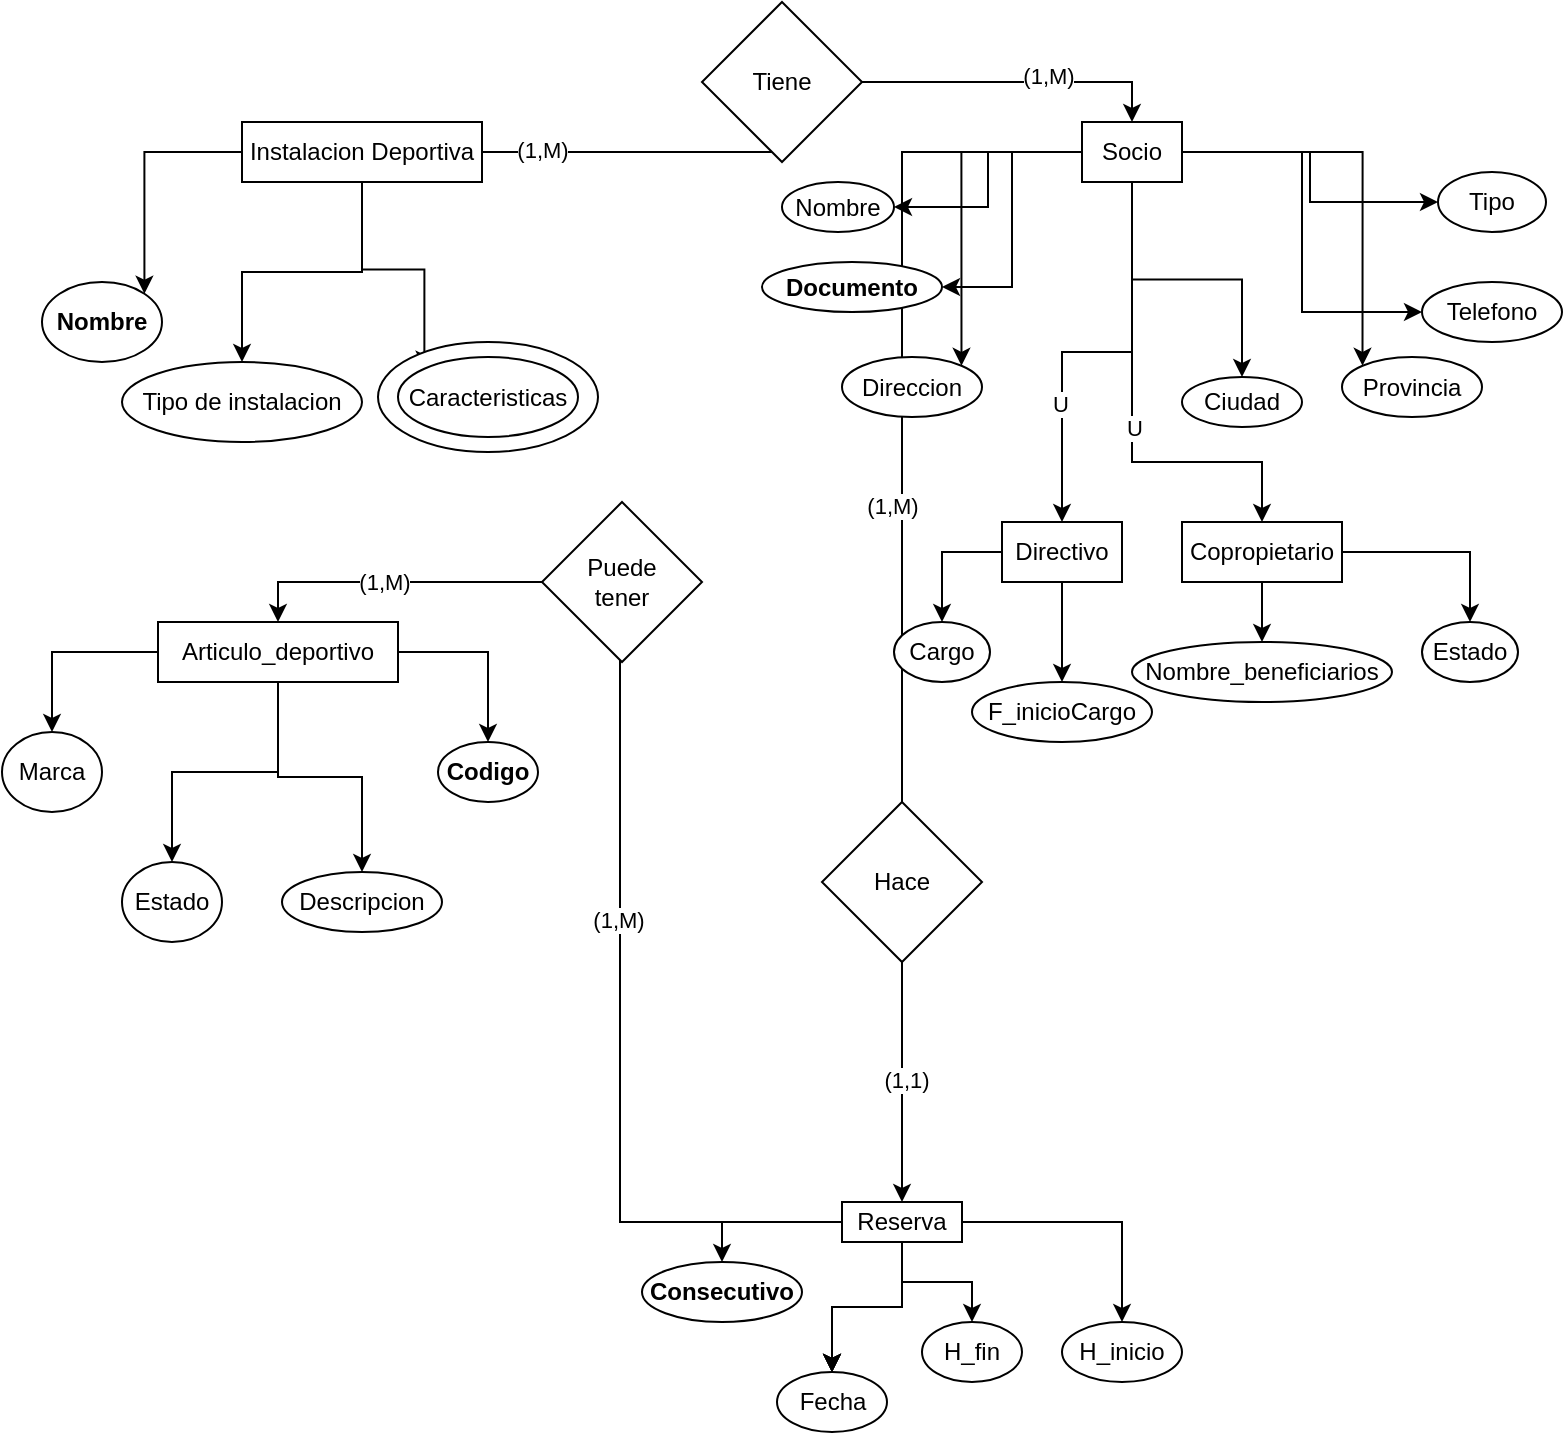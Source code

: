 <mxfile version="21.7.2" type="github">
  <diagram name="Página-1" id="hyoygEu00sJUBRQJcLb9">
    <mxGraphModel dx="982" dy="549" grid="1" gridSize="10" guides="1" tooltips="1" connect="1" arrows="1" fold="1" page="1" pageScale="1" pageWidth="827" pageHeight="1169" math="0" shadow="0">
      <root>
        <mxCell id="0" />
        <mxCell id="1" parent="0" />
        <mxCell id="QoFn2yfLO23CZvwwbxpm-6" style="edgeStyle=orthogonalEdgeStyle;rounded=0;orthogonalLoop=1;jettySize=auto;html=1;entryX=1;entryY=0;entryDx=0;entryDy=0;" edge="1" parent="1" source="QoFn2yfLO23CZvwwbxpm-1" target="QoFn2yfLO23CZvwwbxpm-2">
          <mxGeometry relative="1" as="geometry" />
        </mxCell>
        <mxCell id="QoFn2yfLO23CZvwwbxpm-7" style="edgeStyle=orthogonalEdgeStyle;rounded=0;orthogonalLoop=1;jettySize=auto;html=1;" edge="1" parent="1" source="QoFn2yfLO23CZvwwbxpm-1" target="QoFn2yfLO23CZvwwbxpm-3">
          <mxGeometry relative="1" as="geometry" />
        </mxCell>
        <mxCell id="QoFn2yfLO23CZvwwbxpm-8" style="edgeStyle=orthogonalEdgeStyle;rounded=0;orthogonalLoop=1;jettySize=auto;html=1;entryX=0;entryY=0;entryDx=0;entryDy=0;" edge="1" parent="1" source="QoFn2yfLO23CZvwwbxpm-1" target="QoFn2yfLO23CZvwwbxpm-4">
          <mxGeometry relative="1" as="geometry" />
        </mxCell>
        <mxCell id="QoFn2yfLO23CZvwwbxpm-24" style="edgeStyle=orthogonalEdgeStyle;rounded=0;orthogonalLoop=1;jettySize=auto;html=1;entryX=0.5;entryY=0;entryDx=0;entryDy=0;" edge="1" parent="1" source="QoFn2yfLO23CZvwwbxpm-1" target="QoFn2yfLO23CZvwwbxpm-9">
          <mxGeometry relative="1" as="geometry" />
        </mxCell>
        <mxCell id="QoFn2yfLO23CZvwwbxpm-26" value="(1,M)" style="edgeLabel;html=1;align=center;verticalAlign=middle;resizable=0;points=[];" vertex="1" connectable="0" parent="QoFn2yfLO23CZvwwbxpm-24">
          <mxGeometry x="0.673" y="3" relative="1" as="geometry">
            <mxPoint as="offset" />
          </mxGeometry>
        </mxCell>
        <mxCell id="QoFn2yfLO23CZvwwbxpm-27" value="(1,M)" style="edgeLabel;html=1;align=center;verticalAlign=middle;resizable=0;points=[];" vertex="1" connectable="0" parent="QoFn2yfLO23CZvwwbxpm-24">
          <mxGeometry x="-0.844" y="1" relative="1" as="geometry">
            <mxPoint as="offset" />
          </mxGeometry>
        </mxCell>
        <mxCell id="QoFn2yfLO23CZvwwbxpm-1" value="Instalacion Deportiva" style="rounded=0;whiteSpace=wrap;html=1;" vertex="1" parent="1">
          <mxGeometry x="130" y="90" width="120" height="30" as="geometry" />
        </mxCell>
        <mxCell id="QoFn2yfLO23CZvwwbxpm-2" value="&lt;b&gt;Nombre&lt;/b&gt;" style="ellipse;whiteSpace=wrap;html=1;" vertex="1" parent="1">
          <mxGeometry x="30" y="170" width="60" height="40" as="geometry" />
        </mxCell>
        <mxCell id="QoFn2yfLO23CZvwwbxpm-3" value="Tipo de instalacion" style="ellipse;whiteSpace=wrap;html=1;" vertex="1" parent="1">
          <mxGeometry x="70" y="210" width="120" height="40" as="geometry" />
        </mxCell>
        <mxCell id="QoFn2yfLO23CZvwwbxpm-5" value="" style="ellipse;whiteSpace=wrap;html=1;" vertex="1" parent="1">
          <mxGeometry x="198" y="200" width="110" height="55" as="geometry" />
        </mxCell>
        <mxCell id="QoFn2yfLO23CZvwwbxpm-4" value="Caracteristicas" style="ellipse;whiteSpace=wrap;html=1;" vertex="1" parent="1">
          <mxGeometry x="208" y="207.5" width="90" height="40" as="geometry" />
        </mxCell>
        <mxCell id="QoFn2yfLO23CZvwwbxpm-17" style="edgeStyle=orthogonalEdgeStyle;rounded=0;orthogonalLoop=1;jettySize=auto;html=1;entryX=1;entryY=0.5;entryDx=0;entryDy=0;" edge="1" parent="1" source="QoFn2yfLO23CZvwwbxpm-9" target="QoFn2yfLO23CZvwwbxpm-15">
          <mxGeometry relative="1" as="geometry" />
        </mxCell>
        <mxCell id="QoFn2yfLO23CZvwwbxpm-18" style="edgeStyle=orthogonalEdgeStyle;rounded=0;orthogonalLoop=1;jettySize=auto;html=1;entryX=1;entryY=0.5;entryDx=0;entryDy=0;" edge="1" parent="1" source="QoFn2yfLO23CZvwwbxpm-9" target="QoFn2yfLO23CZvwwbxpm-10">
          <mxGeometry relative="1" as="geometry" />
        </mxCell>
        <mxCell id="QoFn2yfLO23CZvwwbxpm-19" style="edgeStyle=orthogonalEdgeStyle;rounded=0;orthogonalLoop=1;jettySize=auto;html=1;entryX=1;entryY=0;entryDx=0;entryDy=0;" edge="1" parent="1" source="QoFn2yfLO23CZvwwbxpm-9" target="QoFn2yfLO23CZvwwbxpm-11">
          <mxGeometry relative="1" as="geometry" />
        </mxCell>
        <mxCell id="QoFn2yfLO23CZvwwbxpm-20" style="edgeStyle=orthogonalEdgeStyle;rounded=0;orthogonalLoop=1;jettySize=auto;html=1;entryX=0.5;entryY=0;entryDx=0;entryDy=0;" edge="1" parent="1" source="QoFn2yfLO23CZvwwbxpm-9" target="QoFn2yfLO23CZvwwbxpm-12">
          <mxGeometry relative="1" as="geometry" />
        </mxCell>
        <mxCell id="QoFn2yfLO23CZvwwbxpm-21" style="edgeStyle=orthogonalEdgeStyle;rounded=0;orthogonalLoop=1;jettySize=auto;html=1;entryX=0;entryY=0;entryDx=0;entryDy=0;" edge="1" parent="1" source="QoFn2yfLO23CZvwwbxpm-9" target="QoFn2yfLO23CZvwwbxpm-13">
          <mxGeometry relative="1" as="geometry" />
        </mxCell>
        <mxCell id="QoFn2yfLO23CZvwwbxpm-22" style="edgeStyle=orthogonalEdgeStyle;rounded=0;orthogonalLoop=1;jettySize=auto;html=1;entryX=0;entryY=0.5;entryDx=0;entryDy=0;" edge="1" parent="1" source="QoFn2yfLO23CZvwwbxpm-9" target="QoFn2yfLO23CZvwwbxpm-14">
          <mxGeometry relative="1" as="geometry" />
        </mxCell>
        <mxCell id="QoFn2yfLO23CZvwwbxpm-23" style="edgeStyle=orthogonalEdgeStyle;rounded=0;orthogonalLoop=1;jettySize=auto;html=1;entryX=0;entryY=0.5;entryDx=0;entryDy=0;" edge="1" parent="1" source="QoFn2yfLO23CZvwwbxpm-9" target="QoFn2yfLO23CZvwwbxpm-16">
          <mxGeometry relative="1" as="geometry" />
        </mxCell>
        <mxCell id="QoFn2yfLO23CZvwwbxpm-30" style="edgeStyle=orthogonalEdgeStyle;rounded=0;orthogonalLoop=1;jettySize=auto;html=1;" edge="1" parent="1" source="QoFn2yfLO23CZvwwbxpm-9" target="QoFn2yfLO23CZvwwbxpm-28">
          <mxGeometry relative="1" as="geometry" />
        </mxCell>
        <mxCell id="QoFn2yfLO23CZvwwbxpm-35" value="U" style="edgeLabel;html=1;align=center;verticalAlign=middle;resizable=0;points=[];" vertex="1" connectable="0" parent="QoFn2yfLO23CZvwwbxpm-30">
          <mxGeometry x="0.422" y="-1" relative="1" as="geometry">
            <mxPoint as="offset" />
          </mxGeometry>
        </mxCell>
        <mxCell id="QoFn2yfLO23CZvwwbxpm-31" style="edgeStyle=orthogonalEdgeStyle;rounded=0;orthogonalLoop=1;jettySize=auto;html=1;entryX=0.5;entryY=0;entryDx=0;entryDy=0;" edge="1" parent="1" source="QoFn2yfLO23CZvwwbxpm-9" target="QoFn2yfLO23CZvwwbxpm-29">
          <mxGeometry relative="1" as="geometry">
            <Array as="points">
              <mxPoint x="575" y="260" />
              <mxPoint x="640" y="260" />
            </Array>
          </mxGeometry>
        </mxCell>
        <mxCell id="QoFn2yfLO23CZvwwbxpm-34" value="U" style="edgeLabel;html=1;align=center;verticalAlign=middle;resizable=0;points=[];" vertex="1" connectable="0" parent="QoFn2yfLO23CZvwwbxpm-31">
          <mxGeometry x="0.409" y="-2" relative="1" as="geometry">
            <mxPoint x="-25" y="-19" as="offset" />
          </mxGeometry>
        </mxCell>
        <mxCell id="QoFn2yfLO23CZvwwbxpm-76" style="edgeStyle=orthogonalEdgeStyle;rounded=0;orthogonalLoop=1;jettySize=auto;html=1;" edge="1" parent="1" source="QoFn2yfLO23CZvwwbxpm-9" target="QoFn2yfLO23CZvwwbxpm-53">
          <mxGeometry relative="1" as="geometry" />
        </mxCell>
        <mxCell id="QoFn2yfLO23CZvwwbxpm-80" value="(1,M)" style="edgeLabel;html=1;align=center;verticalAlign=middle;resizable=0;points=[];" vertex="1" connectable="0" parent="QoFn2yfLO23CZvwwbxpm-76">
          <mxGeometry x="-0.133" y="-5" relative="1" as="geometry">
            <mxPoint as="offset" />
          </mxGeometry>
        </mxCell>
        <mxCell id="QoFn2yfLO23CZvwwbxpm-81" value="(1,1)" style="edgeLabel;html=1;align=center;verticalAlign=middle;resizable=0;points=[];" vertex="1" connectable="0" parent="QoFn2yfLO23CZvwwbxpm-76">
          <mxGeometry x="0.802" y="2" relative="1" as="geometry">
            <mxPoint as="offset" />
          </mxGeometry>
        </mxCell>
        <mxCell id="QoFn2yfLO23CZvwwbxpm-9" value="Socio" style="rounded=0;whiteSpace=wrap;html=1;" vertex="1" parent="1">
          <mxGeometry x="550" y="90" width="50" height="30" as="geometry" />
        </mxCell>
        <mxCell id="QoFn2yfLO23CZvwwbxpm-10" value="&lt;b&gt;Documento&lt;/b&gt;" style="ellipse;whiteSpace=wrap;html=1;" vertex="1" parent="1">
          <mxGeometry x="390" y="160" width="90" height="25" as="geometry" />
        </mxCell>
        <mxCell id="QoFn2yfLO23CZvwwbxpm-11" value="Direccion" style="ellipse;whiteSpace=wrap;html=1;" vertex="1" parent="1">
          <mxGeometry x="430" y="207.5" width="70" height="30" as="geometry" />
        </mxCell>
        <mxCell id="QoFn2yfLO23CZvwwbxpm-12" value="Ciudad" style="ellipse;whiteSpace=wrap;html=1;" vertex="1" parent="1">
          <mxGeometry x="600" y="217.5" width="60" height="25" as="geometry" />
        </mxCell>
        <mxCell id="QoFn2yfLO23CZvwwbxpm-13" value="Provincia" style="ellipse;whiteSpace=wrap;html=1;" vertex="1" parent="1">
          <mxGeometry x="680" y="207.5" width="70" height="30" as="geometry" />
        </mxCell>
        <mxCell id="QoFn2yfLO23CZvwwbxpm-14" value="Telefono" style="ellipse;whiteSpace=wrap;html=1;" vertex="1" parent="1">
          <mxGeometry x="720" y="170" width="70" height="30" as="geometry" />
        </mxCell>
        <mxCell id="QoFn2yfLO23CZvwwbxpm-15" value="Nombre" style="ellipse;whiteSpace=wrap;html=1;" vertex="1" parent="1">
          <mxGeometry x="400" y="120" width="56" height="25" as="geometry" />
        </mxCell>
        <mxCell id="QoFn2yfLO23CZvwwbxpm-16" value="Tipo" style="ellipse;whiteSpace=wrap;html=1;" vertex="1" parent="1">
          <mxGeometry x="728" y="115" width="54" height="30" as="geometry" />
        </mxCell>
        <mxCell id="QoFn2yfLO23CZvwwbxpm-25" value="Tiene" style="rhombus;whiteSpace=wrap;html=1;" vertex="1" parent="1">
          <mxGeometry x="360" y="30" width="80" height="80" as="geometry" />
        </mxCell>
        <mxCell id="QoFn2yfLO23CZvwwbxpm-36" style="edgeStyle=orthogonalEdgeStyle;rounded=0;orthogonalLoop=1;jettySize=auto;html=1;entryX=0.5;entryY=0;entryDx=0;entryDy=0;" edge="1" parent="1" source="QoFn2yfLO23CZvwwbxpm-28" target="QoFn2yfLO23CZvwwbxpm-32">
          <mxGeometry relative="1" as="geometry" />
        </mxCell>
        <mxCell id="QoFn2yfLO23CZvwwbxpm-38" style="edgeStyle=orthogonalEdgeStyle;rounded=0;orthogonalLoop=1;jettySize=auto;html=1;entryX=0.5;entryY=0;entryDx=0;entryDy=0;" edge="1" parent="1" source="QoFn2yfLO23CZvwwbxpm-28" target="QoFn2yfLO23CZvwwbxpm-37">
          <mxGeometry relative="1" as="geometry" />
        </mxCell>
        <mxCell id="QoFn2yfLO23CZvwwbxpm-28" value="Directivo" style="rounded=0;whiteSpace=wrap;html=1;" vertex="1" parent="1">
          <mxGeometry x="510" y="290" width="60" height="30" as="geometry" />
        </mxCell>
        <mxCell id="QoFn2yfLO23CZvwwbxpm-41" style="edgeStyle=orthogonalEdgeStyle;rounded=0;orthogonalLoop=1;jettySize=auto;html=1;entryX=0.5;entryY=0;entryDx=0;entryDy=0;" edge="1" parent="1" source="QoFn2yfLO23CZvwwbxpm-29" target="QoFn2yfLO23CZvwwbxpm-39">
          <mxGeometry relative="1" as="geometry" />
        </mxCell>
        <mxCell id="QoFn2yfLO23CZvwwbxpm-42" style="edgeStyle=orthogonalEdgeStyle;rounded=0;orthogonalLoop=1;jettySize=auto;html=1;entryX=0.5;entryY=0;entryDx=0;entryDy=0;" edge="1" parent="1" source="QoFn2yfLO23CZvwwbxpm-29" target="QoFn2yfLO23CZvwwbxpm-40">
          <mxGeometry relative="1" as="geometry" />
        </mxCell>
        <mxCell id="QoFn2yfLO23CZvwwbxpm-29" value="Copropietario" style="rounded=0;whiteSpace=wrap;html=1;" vertex="1" parent="1">
          <mxGeometry x="600" y="290" width="80" height="30" as="geometry" />
        </mxCell>
        <mxCell id="QoFn2yfLO23CZvwwbxpm-32" value="Cargo" style="ellipse;whiteSpace=wrap;html=1;" vertex="1" parent="1">
          <mxGeometry x="456" y="340" width="48" height="30" as="geometry" />
        </mxCell>
        <mxCell id="QoFn2yfLO23CZvwwbxpm-37" value="F_inicioCargo" style="ellipse;whiteSpace=wrap;html=1;" vertex="1" parent="1">
          <mxGeometry x="495" y="370" width="90" height="30" as="geometry" />
        </mxCell>
        <mxCell id="QoFn2yfLO23CZvwwbxpm-39" value="Nombre_beneficiarios" style="ellipse;whiteSpace=wrap;html=1;" vertex="1" parent="1">
          <mxGeometry x="575" y="350" width="130" height="30" as="geometry" />
        </mxCell>
        <mxCell id="QoFn2yfLO23CZvwwbxpm-40" value="Estado" style="ellipse;whiteSpace=wrap;html=1;" vertex="1" parent="1">
          <mxGeometry x="720" y="340" width="48" height="30" as="geometry" />
        </mxCell>
        <mxCell id="QoFn2yfLO23CZvwwbxpm-49" style="edgeStyle=orthogonalEdgeStyle;rounded=0;orthogonalLoop=1;jettySize=auto;html=1;entryX=0.5;entryY=0;entryDx=0;entryDy=0;" edge="1" parent="1" source="QoFn2yfLO23CZvwwbxpm-43" target="QoFn2yfLO23CZvwwbxpm-46">
          <mxGeometry relative="1" as="geometry" />
        </mxCell>
        <mxCell id="QoFn2yfLO23CZvwwbxpm-50" style="edgeStyle=orthogonalEdgeStyle;rounded=0;orthogonalLoop=1;jettySize=auto;html=1;" edge="1" parent="1" source="QoFn2yfLO23CZvwwbxpm-43" target="QoFn2yfLO23CZvwwbxpm-44">
          <mxGeometry relative="1" as="geometry" />
        </mxCell>
        <mxCell id="QoFn2yfLO23CZvwwbxpm-51" style="edgeStyle=orthogonalEdgeStyle;rounded=0;orthogonalLoop=1;jettySize=auto;html=1;" edge="1" parent="1" source="QoFn2yfLO23CZvwwbxpm-43" target="QoFn2yfLO23CZvwwbxpm-47">
          <mxGeometry relative="1" as="geometry" />
        </mxCell>
        <mxCell id="QoFn2yfLO23CZvwwbxpm-52" style="edgeStyle=orthogonalEdgeStyle;rounded=0;orthogonalLoop=1;jettySize=auto;html=1;entryX=0.5;entryY=0;entryDx=0;entryDy=0;" edge="1" parent="1" source="QoFn2yfLO23CZvwwbxpm-43" target="QoFn2yfLO23CZvwwbxpm-48">
          <mxGeometry relative="1" as="geometry" />
        </mxCell>
        <mxCell id="QoFn2yfLO23CZvwwbxpm-43" value="Articulo_deportivo" style="rounded=0;whiteSpace=wrap;html=1;" vertex="1" parent="1">
          <mxGeometry x="88" y="340" width="120" height="30" as="geometry" />
        </mxCell>
        <mxCell id="QoFn2yfLO23CZvwwbxpm-44" value="Estado" style="ellipse;whiteSpace=wrap;html=1;" vertex="1" parent="1">
          <mxGeometry x="70" y="460" width="50" height="40" as="geometry" />
        </mxCell>
        <mxCell id="QoFn2yfLO23CZvwwbxpm-46" value="Marca" style="ellipse;whiteSpace=wrap;html=1;" vertex="1" parent="1">
          <mxGeometry x="10" y="395" width="50" height="40" as="geometry" />
        </mxCell>
        <mxCell id="QoFn2yfLO23CZvwwbxpm-47" value="Descripcion" style="ellipse;whiteSpace=wrap;html=1;" vertex="1" parent="1">
          <mxGeometry x="150" y="465" width="80" height="30" as="geometry" />
        </mxCell>
        <mxCell id="QoFn2yfLO23CZvwwbxpm-48" value="&lt;b&gt;Codigo&lt;/b&gt;" style="ellipse;whiteSpace=wrap;html=1;" vertex="1" parent="1">
          <mxGeometry x="228" y="400" width="50" height="30" as="geometry" />
        </mxCell>
        <mxCell id="QoFn2yfLO23CZvwwbxpm-58" value="" style="edgeStyle=orthogonalEdgeStyle;rounded=0;orthogonalLoop=1;jettySize=auto;html=1;" edge="1" parent="1" source="QoFn2yfLO23CZvwwbxpm-53" target="QoFn2yfLO23CZvwwbxpm-57">
          <mxGeometry relative="1" as="geometry" />
        </mxCell>
        <mxCell id="QoFn2yfLO23CZvwwbxpm-59" style="edgeStyle=orthogonalEdgeStyle;rounded=0;orthogonalLoop=1;jettySize=auto;html=1;" edge="1" parent="1" source="QoFn2yfLO23CZvwwbxpm-53" target="QoFn2yfLO23CZvwwbxpm-54">
          <mxGeometry relative="1" as="geometry" />
        </mxCell>
        <mxCell id="QoFn2yfLO23CZvwwbxpm-61" value="" style="edgeStyle=orthogonalEdgeStyle;rounded=0;orthogonalLoop=1;jettySize=auto;html=1;" edge="1" parent="1" source="QoFn2yfLO23CZvwwbxpm-53" target="QoFn2yfLO23CZvwwbxpm-60">
          <mxGeometry relative="1" as="geometry" />
        </mxCell>
        <mxCell id="QoFn2yfLO23CZvwwbxpm-62" value="" style="edgeStyle=orthogonalEdgeStyle;rounded=0;orthogonalLoop=1;jettySize=auto;html=1;" edge="1" parent="1" source="QoFn2yfLO23CZvwwbxpm-53" target="QoFn2yfLO23CZvwwbxpm-57">
          <mxGeometry relative="1" as="geometry" />
        </mxCell>
        <mxCell id="QoFn2yfLO23CZvwwbxpm-63" value="" style="edgeStyle=orthogonalEdgeStyle;rounded=0;orthogonalLoop=1;jettySize=auto;html=1;" edge="1" parent="1" source="QoFn2yfLO23CZvwwbxpm-53" target="QoFn2yfLO23CZvwwbxpm-57">
          <mxGeometry relative="1" as="geometry" />
        </mxCell>
        <mxCell id="QoFn2yfLO23CZvwwbxpm-65" value="" style="edgeStyle=orthogonalEdgeStyle;rounded=0;orthogonalLoop=1;jettySize=auto;html=1;" edge="1" parent="1" source="QoFn2yfLO23CZvwwbxpm-53" target="QoFn2yfLO23CZvwwbxpm-57">
          <mxGeometry relative="1" as="geometry" />
        </mxCell>
        <mxCell id="QoFn2yfLO23CZvwwbxpm-66" value="" style="edgeStyle=orthogonalEdgeStyle;rounded=0;orthogonalLoop=1;jettySize=auto;html=1;" edge="1" parent="1" source="QoFn2yfLO23CZvwwbxpm-53" target="QoFn2yfLO23CZvwwbxpm-57">
          <mxGeometry relative="1" as="geometry" />
        </mxCell>
        <mxCell id="QoFn2yfLO23CZvwwbxpm-69" style="edgeStyle=orthogonalEdgeStyle;rounded=0;orthogonalLoop=1;jettySize=auto;html=1;" edge="1" parent="1" source="QoFn2yfLO23CZvwwbxpm-53" target="QoFn2yfLO23CZvwwbxpm-67">
          <mxGeometry relative="1" as="geometry" />
        </mxCell>
        <mxCell id="QoFn2yfLO23CZvwwbxpm-73" style="edgeStyle=orthogonalEdgeStyle;rounded=0;orthogonalLoop=1;jettySize=auto;html=1;entryX=0.5;entryY=0;entryDx=0;entryDy=0;" edge="1" parent="1" source="QoFn2yfLO23CZvwwbxpm-53" target="QoFn2yfLO23CZvwwbxpm-43">
          <mxGeometry relative="1" as="geometry" />
        </mxCell>
        <mxCell id="QoFn2yfLO23CZvwwbxpm-78" value="(1,M)" style="edgeLabel;html=1;align=center;verticalAlign=middle;resizable=0;points=[];" vertex="1" connectable="0" parent="QoFn2yfLO23CZvwwbxpm-73">
          <mxGeometry x="-0.157" y="1" relative="1" as="geometry">
            <mxPoint as="offset" />
          </mxGeometry>
        </mxCell>
        <mxCell id="QoFn2yfLO23CZvwwbxpm-79" value="(1,M)" style="edgeLabel;html=1;align=center;verticalAlign=middle;resizable=0;points=[];" vertex="1" connectable="0" parent="QoFn2yfLO23CZvwwbxpm-73">
          <mxGeometry x="0.765" relative="1" as="geometry">
            <mxPoint as="offset" />
          </mxGeometry>
        </mxCell>
        <mxCell id="QoFn2yfLO23CZvwwbxpm-53" value="Reserva" style="rounded=0;whiteSpace=wrap;html=1;" vertex="1" parent="1">
          <mxGeometry x="430" y="630" width="60" height="20" as="geometry" />
        </mxCell>
        <mxCell id="QoFn2yfLO23CZvwwbxpm-54" value="&lt;b&gt;Consecutivo&lt;/b&gt;" style="ellipse;whiteSpace=wrap;html=1;" vertex="1" parent="1">
          <mxGeometry x="330" y="660" width="80" height="30" as="geometry" />
        </mxCell>
        <mxCell id="QoFn2yfLO23CZvwwbxpm-57" value="Fecha" style="ellipse;whiteSpace=wrap;html=1;" vertex="1" parent="1">
          <mxGeometry x="397.5" y="715" width="55" height="30" as="geometry" />
        </mxCell>
        <mxCell id="QoFn2yfLO23CZvwwbxpm-60" value="H_inicio" style="ellipse;whiteSpace=wrap;html=1;rounded=0;" vertex="1" parent="1">
          <mxGeometry x="540" y="690" width="60" height="30" as="geometry" />
        </mxCell>
        <mxCell id="QoFn2yfLO23CZvwwbxpm-67" value="H_fin" style="ellipse;whiteSpace=wrap;html=1;" vertex="1" parent="1">
          <mxGeometry x="470" y="690" width="50" height="30" as="geometry" />
        </mxCell>
        <mxCell id="QoFn2yfLO23CZvwwbxpm-74" value="Puede&lt;br&gt;tener" style="rhombus;whiteSpace=wrap;html=1;" vertex="1" parent="1">
          <mxGeometry x="280" y="280" width="80" height="80" as="geometry" />
        </mxCell>
        <mxCell id="QoFn2yfLO23CZvwwbxpm-77" value="Hace" style="rhombus;whiteSpace=wrap;html=1;" vertex="1" parent="1">
          <mxGeometry x="420" y="430" width="80" height="80" as="geometry" />
        </mxCell>
      </root>
    </mxGraphModel>
  </diagram>
</mxfile>
